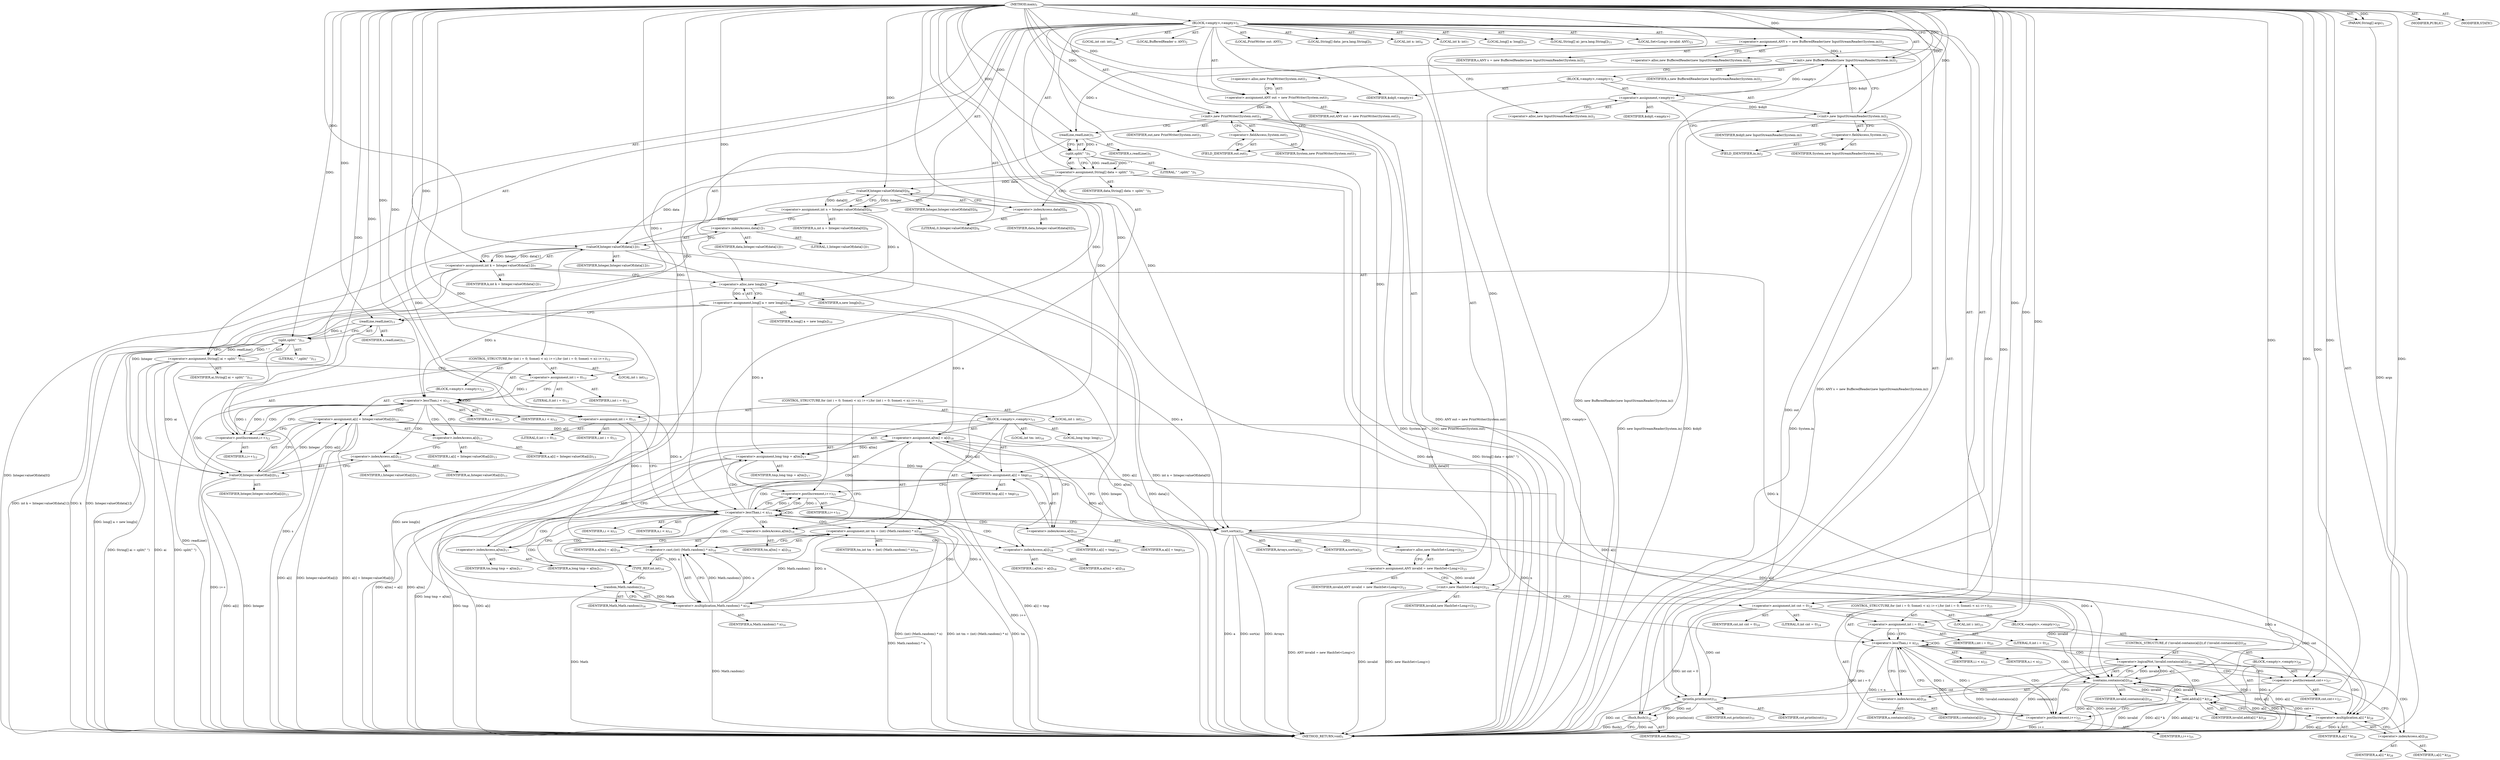 digraph "main" {  
"23" [label = <(METHOD,main)<SUB>1</SUB>> ]
"24" [label = <(PARAM,String[] args)<SUB>1</SUB>> ]
"25" [label = <(BLOCK,&lt;empty&gt;,&lt;empty&gt;)<SUB>1</SUB>> ]
"4" [label = <(LOCAL,BufferedReader s: ANY)<SUB>2</SUB>> ]
"26" [label = <(&lt;operator&gt;.assignment,ANY s = new BufferedReader(new InputStreamReader(System.in)))<SUB>2</SUB>> ]
"27" [label = <(IDENTIFIER,s,ANY s = new BufferedReader(new InputStreamReader(System.in)))<SUB>2</SUB>> ]
"28" [label = <(&lt;operator&gt;.alloc,new BufferedReader(new InputStreamReader(System.in)))<SUB>2</SUB>> ]
"29" [label = <(&lt;init&gt;,new BufferedReader(new InputStreamReader(System.in)))<SUB>2</SUB>> ]
"3" [label = <(IDENTIFIER,s,new BufferedReader(new InputStreamReader(System.in)))<SUB>2</SUB>> ]
"30" [label = <(BLOCK,&lt;empty&gt;,&lt;empty&gt;)<SUB>2</SUB>> ]
"31" [label = <(&lt;operator&gt;.assignment,&lt;empty&gt;)> ]
"32" [label = <(IDENTIFIER,$obj0,&lt;empty&gt;)> ]
"33" [label = <(&lt;operator&gt;.alloc,new InputStreamReader(System.in))<SUB>2</SUB>> ]
"34" [label = <(&lt;init&gt;,new InputStreamReader(System.in))<SUB>2</SUB>> ]
"35" [label = <(IDENTIFIER,$obj0,new InputStreamReader(System.in))> ]
"36" [label = <(&lt;operator&gt;.fieldAccess,System.in)<SUB>2</SUB>> ]
"37" [label = <(IDENTIFIER,System,new InputStreamReader(System.in))<SUB>2</SUB>> ]
"38" [label = <(FIELD_IDENTIFIER,in,in)<SUB>2</SUB>> ]
"39" [label = <(IDENTIFIER,$obj0,&lt;empty&gt;)> ]
"6" [label = <(LOCAL,PrintWriter out: ANY)<SUB>3</SUB>> ]
"40" [label = <(&lt;operator&gt;.assignment,ANY out = new PrintWriter(System.out))<SUB>3</SUB>> ]
"41" [label = <(IDENTIFIER,out,ANY out = new PrintWriter(System.out))<SUB>3</SUB>> ]
"42" [label = <(&lt;operator&gt;.alloc,new PrintWriter(System.out))<SUB>3</SUB>> ]
"43" [label = <(&lt;init&gt;,new PrintWriter(System.out))<SUB>3</SUB>> ]
"5" [label = <(IDENTIFIER,out,new PrintWriter(System.out))<SUB>3</SUB>> ]
"44" [label = <(&lt;operator&gt;.fieldAccess,System.out)<SUB>3</SUB>> ]
"45" [label = <(IDENTIFIER,System,new PrintWriter(System.out))<SUB>3</SUB>> ]
"46" [label = <(FIELD_IDENTIFIER,out,out)<SUB>3</SUB>> ]
"47" [label = <(LOCAL,String[] data: java.lang.String[])<SUB>5</SUB>> ]
"48" [label = <(&lt;operator&gt;.assignment,String[] data = split(&quot; &quot;))<SUB>5</SUB>> ]
"49" [label = <(IDENTIFIER,data,String[] data = split(&quot; &quot;))<SUB>5</SUB>> ]
"50" [label = <(split,split(&quot; &quot;))<SUB>5</SUB>> ]
"51" [label = <(readLine,readLine())<SUB>5</SUB>> ]
"52" [label = <(IDENTIFIER,s,readLine())<SUB>5</SUB>> ]
"53" [label = <(LITERAL,&quot; &quot;,split(&quot; &quot;))<SUB>5</SUB>> ]
"54" [label = <(LOCAL,int n: int)<SUB>6</SUB>> ]
"55" [label = <(&lt;operator&gt;.assignment,int n = Integer.valueOf(data[0]))<SUB>6</SUB>> ]
"56" [label = <(IDENTIFIER,n,int n = Integer.valueOf(data[0]))<SUB>6</SUB>> ]
"57" [label = <(valueOf,Integer.valueOf(data[0]))<SUB>6</SUB>> ]
"58" [label = <(IDENTIFIER,Integer,Integer.valueOf(data[0]))<SUB>6</SUB>> ]
"59" [label = <(&lt;operator&gt;.indexAccess,data[0])<SUB>6</SUB>> ]
"60" [label = <(IDENTIFIER,data,Integer.valueOf(data[0]))<SUB>6</SUB>> ]
"61" [label = <(LITERAL,0,Integer.valueOf(data[0]))<SUB>6</SUB>> ]
"62" [label = <(LOCAL,int k: int)<SUB>7</SUB>> ]
"63" [label = <(&lt;operator&gt;.assignment,int k = Integer.valueOf(data[1]))<SUB>7</SUB>> ]
"64" [label = <(IDENTIFIER,k,int k = Integer.valueOf(data[1]))<SUB>7</SUB>> ]
"65" [label = <(valueOf,Integer.valueOf(data[1]))<SUB>7</SUB>> ]
"66" [label = <(IDENTIFIER,Integer,Integer.valueOf(data[1]))<SUB>7</SUB>> ]
"67" [label = <(&lt;operator&gt;.indexAccess,data[1])<SUB>7</SUB>> ]
"68" [label = <(IDENTIFIER,data,Integer.valueOf(data[1]))<SUB>7</SUB>> ]
"69" [label = <(LITERAL,1,Integer.valueOf(data[1]))<SUB>7</SUB>> ]
"70" [label = <(LOCAL,long[] a: long[])<SUB>10</SUB>> ]
"71" [label = <(&lt;operator&gt;.assignment,long[] a = new long[n])<SUB>10</SUB>> ]
"72" [label = <(IDENTIFIER,a,long[] a = new long[n])<SUB>10</SUB>> ]
"73" [label = <(&lt;operator&gt;.alloc,new long[n])> ]
"74" [label = <(IDENTIFIER,n,new long[n])<SUB>10</SUB>> ]
"75" [label = <(LOCAL,String[] ai: java.lang.String[])<SUB>11</SUB>> ]
"76" [label = <(&lt;operator&gt;.assignment,String[] ai = split(&quot; &quot;))<SUB>11</SUB>> ]
"77" [label = <(IDENTIFIER,ai,String[] ai = split(&quot; &quot;))<SUB>11</SUB>> ]
"78" [label = <(split,split(&quot; &quot;))<SUB>11</SUB>> ]
"79" [label = <(readLine,readLine())<SUB>11</SUB>> ]
"80" [label = <(IDENTIFIER,s,readLine())<SUB>11</SUB>> ]
"81" [label = <(LITERAL,&quot; &quot;,split(&quot; &quot;))<SUB>11</SUB>> ]
"82" [label = <(CONTROL_STRUCTURE,for (int i = 0; Some(i &lt; n); i++),for (int i = 0; Some(i &lt; n); i++))<SUB>12</SUB>> ]
"83" [label = <(LOCAL,int i: int)<SUB>12</SUB>> ]
"84" [label = <(&lt;operator&gt;.assignment,int i = 0)<SUB>12</SUB>> ]
"85" [label = <(IDENTIFIER,i,int i = 0)<SUB>12</SUB>> ]
"86" [label = <(LITERAL,0,int i = 0)<SUB>12</SUB>> ]
"87" [label = <(&lt;operator&gt;.lessThan,i &lt; n)<SUB>12</SUB>> ]
"88" [label = <(IDENTIFIER,i,i &lt; n)<SUB>12</SUB>> ]
"89" [label = <(IDENTIFIER,n,i &lt; n)<SUB>12</SUB>> ]
"90" [label = <(&lt;operator&gt;.postIncrement,i++)<SUB>12</SUB>> ]
"91" [label = <(IDENTIFIER,i,i++)<SUB>12</SUB>> ]
"92" [label = <(BLOCK,&lt;empty&gt;,&lt;empty&gt;)<SUB>12</SUB>> ]
"93" [label = <(&lt;operator&gt;.assignment,a[i] = Integer.valueOf(ai[i]))<SUB>13</SUB>> ]
"94" [label = <(&lt;operator&gt;.indexAccess,a[i])<SUB>13</SUB>> ]
"95" [label = <(IDENTIFIER,a,a[i] = Integer.valueOf(ai[i]))<SUB>13</SUB>> ]
"96" [label = <(IDENTIFIER,i,a[i] = Integer.valueOf(ai[i]))<SUB>13</SUB>> ]
"97" [label = <(valueOf,Integer.valueOf(ai[i]))<SUB>13</SUB>> ]
"98" [label = <(IDENTIFIER,Integer,Integer.valueOf(ai[i]))<SUB>13</SUB>> ]
"99" [label = <(&lt;operator&gt;.indexAccess,ai[i])<SUB>13</SUB>> ]
"100" [label = <(IDENTIFIER,ai,Integer.valueOf(ai[i]))<SUB>13</SUB>> ]
"101" [label = <(IDENTIFIER,i,Integer.valueOf(ai[i]))<SUB>13</SUB>> ]
"102" [label = <(CONTROL_STRUCTURE,for (int i = 0; Some(i &lt; n); i++),for (int i = 0; Some(i &lt; n); i++))<SUB>15</SUB>> ]
"103" [label = <(LOCAL,int i: int)<SUB>15</SUB>> ]
"104" [label = <(&lt;operator&gt;.assignment,int i = 0)<SUB>15</SUB>> ]
"105" [label = <(IDENTIFIER,i,int i = 0)<SUB>15</SUB>> ]
"106" [label = <(LITERAL,0,int i = 0)<SUB>15</SUB>> ]
"107" [label = <(&lt;operator&gt;.lessThan,i &lt; n)<SUB>15</SUB>> ]
"108" [label = <(IDENTIFIER,i,i &lt; n)<SUB>15</SUB>> ]
"109" [label = <(IDENTIFIER,n,i &lt; n)<SUB>15</SUB>> ]
"110" [label = <(&lt;operator&gt;.postIncrement,i++)<SUB>15</SUB>> ]
"111" [label = <(IDENTIFIER,i,i++)<SUB>15</SUB>> ]
"112" [label = <(BLOCK,&lt;empty&gt;,&lt;empty&gt;)<SUB>15</SUB>> ]
"113" [label = <(LOCAL,int tm: int)<SUB>16</SUB>> ]
"114" [label = <(&lt;operator&gt;.assignment,int tm = (int) (Math.random() * n))<SUB>16</SUB>> ]
"115" [label = <(IDENTIFIER,tm,int tm = (int) (Math.random() * n))<SUB>16</SUB>> ]
"116" [label = <(&lt;operator&gt;.cast,(int) (Math.random() * n))<SUB>16</SUB>> ]
"117" [label = <(TYPE_REF,int,int)<SUB>16</SUB>> ]
"118" [label = <(&lt;operator&gt;.multiplication,Math.random() * n)<SUB>16</SUB>> ]
"119" [label = <(random,Math.random())<SUB>16</SUB>> ]
"120" [label = <(IDENTIFIER,Math,Math.random())<SUB>16</SUB>> ]
"121" [label = <(IDENTIFIER,n,Math.random() * n)<SUB>16</SUB>> ]
"122" [label = <(LOCAL,long tmp: long)<SUB>17</SUB>> ]
"123" [label = <(&lt;operator&gt;.assignment,long tmp = a[tm])<SUB>17</SUB>> ]
"124" [label = <(IDENTIFIER,tmp,long tmp = a[tm])<SUB>17</SUB>> ]
"125" [label = <(&lt;operator&gt;.indexAccess,a[tm])<SUB>17</SUB>> ]
"126" [label = <(IDENTIFIER,a,long tmp = a[tm])<SUB>17</SUB>> ]
"127" [label = <(IDENTIFIER,tm,long tmp = a[tm])<SUB>17</SUB>> ]
"128" [label = <(&lt;operator&gt;.assignment,a[tm] = a[i])<SUB>18</SUB>> ]
"129" [label = <(&lt;operator&gt;.indexAccess,a[tm])<SUB>18</SUB>> ]
"130" [label = <(IDENTIFIER,a,a[tm] = a[i])<SUB>18</SUB>> ]
"131" [label = <(IDENTIFIER,tm,a[tm] = a[i])<SUB>18</SUB>> ]
"132" [label = <(&lt;operator&gt;.indexAccess,a[i])<SUB>18</SUB>> ]
"133" [label = <(IDENTIFIER,a,a[tm] = a[i])<SUB>18</SUB>> ]
"134" [label = <(IDENTIFIER,i,a[tm] = a[i])<SUB>18</SUB>> ]
"135" [label = <(&lt;operator&gt;.assignment,a[i] = tmp)<SUB>19</SUB>> ]
"136" [label = <(&lt;operator&gt;.indexAccess,a[i])<SUB>19</SUB>> ]
"137" [label = <(IDENTIFIER,a,a[i] = tmp)<SUB>19</SUB>> ]
"138" [label = <(IDENTIFIER,i,a[i] = tmp)<SUB>19</SUB>> ]
"139" [label = <(IDENTIFIER,tmp,a[i] = tmp)<SUB>19</SUB>> ]
"140" [label = <(sort,sort(a))<SUB>21</SUB>> ]
"141" [label = <(IDENTIFIER,Arrays,sort(a))<SUB>21</SUB>> ]
"142" [label = <(IDENTIFIER,a,sort(a))<SUB>21</SUB>> ]
"8" [label = <(LOCAL,Set&lt;Long&gt; invalid: ANY)<SUB>23</SUB>> ]
"143" [label = <(&lt;operator&gt;.assignment,ANY invalid = new HashSet&lt;Long&gt;())<SUB>23</SUB>> ]
"144" [label = <(IDENTIFIER,invalid,ANY invalid = new HashSet&lt;Long&gt;())<SUB>23</SUB>> ]
"145" [label = <(&lt;operator&gt;.alloc,new HashSet&lt;Long&gt;())<SUB>23</SUB>> ]
"146" [label = <(&lt;init&gt;,new HashSet&lt;Long&gt;())<SUB>23</SUB>> ]
"7" [label = <(IDENTIFIER,invalid,new HashSet&lt;Long&gt;())<SUB>23</SUB>> ]
"147" [label = <(LOCAL,int cnt: int)<SUB>24</SUB>> ]
"148" [label = <(&lt;operator&gt;.assignment,int cnt = 0)<SUB>24</SUB>> ]
"149" [label = <(IDENTIFIER,cnt,int cnt = 0)<SUB>24</SUB>> ]
"150" [label = <(LITERAL,0,int cnt = 0)<SUB>24</SUB>> ]
"151" [label = <(CONTROL_STRUCTURE,for (int i = 0; Some(i &lt; n); i++),for (int i = 0; Some(i &lt; n); i++))<SUB>25</SUB>> ]
"152" [label = <(LOCAL,int i: int)<SUB>25</SUB>> ]
"153" [label = <(&lt;operator&gt;.assignment,int i = 0)<SUB>25</SUB>> ]
"154" [label = <(IDENTIFIER,i,int i = 0)<SUB>25</SUB>> ]
"155" [label = <(LITERAL,0,int i = 0)<SUB>25</SUB>> ]
"156" [label = <(&lt;operator&gt;.lessThan,i &lt; n)<SUB>25</SUB>> ]
"157" [label = <(IDENTIFIER,i,i &lt; n)<SUB>25</SUB>> ]
"158" [label = <(IDENTIFIER,n,i &lt; n)<SUB>25</SUB>> ]
"159" [label = <(&lt;operator&gt;.postIncrement,i++)<SUB>25</SUB>> ]
"160" [label = <(IDENTIFIER,i,i++)<SUB>25</SUB>> ]
"161" [label = <(BLOCK,&lt;empty&gt;,&lt;empty&gt;)<SUB>25</SUB>> ]
"162" [label = <(CONTROL_STRUCTURE,if (!invalid.contains(a[i])),if (!invalid.contains(a[i])))<SUB>26</SUB>> ]
"163" [label = <(&lt;operator&gt;.logicalNot,!invalid.contains(a[i]))<SUB>26</SUB>> ]
"164" [label = <(contains,contains(a[i]))<SUB>26</SUB>> ]
"165" [label = <(IDENTIFIER,invalid,contains(a[i]))<SUB>26</SUB>> ]
"166" [label = <(&lt;operator&gt;.indexAccess,a[i])<SUB>26</SUB>> ]
"167" [label = <(IDENTIFIER,a,contains(a[i]))<SUB>26</SUB>> ]
"168" [label = <(IDENTIFIER,i,contains(a[i]))<SUB>26</SUB>> ]
"169" [label = <(BLOCK,&lt;empty&gt;,&lt;empty&gt;)<SUB>26</SUB>> ]
"170" [label = <(&lt;operator&gt;.postIncrement,cnt++)<SUB>27</SUB>> ]
"171" [label = <(IDENTIFIER,cnt,cnt++)<SUB>27</SUB>> ]
"172" [label = <(add,add(a[i] * k))<SUB>28</SUB>> ]
"173" [label = <(IDENTIFIER,invalid,add(a[i] * k))<SUB>28</SUB>> ]
"174" [label = <(&lt;operator&gt;.multiplication,a[i] * k)<SUB>28</SUB>> ]
"175" [label = <(&lt;operator&gt;.indexAccess,a[i])<SUB>28</SUB>> ]
"176" [label = <(IDENTIFIER,a,a[i] * k)<SUB>28</SUB>> ]
"177" [label = <(IDENTIFIER,i,a[i] * k)<SUB>28</SUB>> ]
"178" [label = <(IDENTIFIER,k,a[i] * k)<SUB>28</SUB>> ]
"179" [label = <(println,println(cnt))<SUB>31</SUB>> ]
"180" [label = <(IDENTIFIER,out,println(cnt))<SUB>31</SUB>> ]
"181" [label = <(IDENTIFIER,cnt,println(cnt))<SUB>31</SUB>> ]
"182" [label = <(flush,flush())<SUB>32</SUB>> ]
"183" [label = <(IDENTIFIER,out,flush())<SUB>32</SUB>> ]
"184" [label = <(MODIFIER,PUBLIC)> ]
"185" [label = <(MODIFIER,STATIC)> ]
"186" [label = <(METHOD_RETURN,void)<SUB>1</SUB>> ]
  "23" -> "24"  [ label = "AST: "] 
  "23" -> "25"  [ label = "AST: "] 
  "23" -> "184"  [ label = "AST: "] 
  "23" -> "185"  [ label = "AST: "] 
  "23" -> "186"  [ label = "AST: "] 
  "25" -> "4"  [ label = "AST: "] 
  "25" -> "26"  [ label = "AST: "] 
  "25" -> "29"  [ label = "AST: "] 
  "25" -> "6"  [ label = "AST: "] 
  "25" -> "40"  [ label = "AST: "] 
  "25" -> "43"  [ label = "AST: "] 
  "25" -> "47"  [ label = "AST: "] 
  "25" -> "48"  [ label = "AST: "] 
  "25" -> "54"  [ label = "AST: "] 
  "25" -> "55"  [ label = "AST: "] 
  "25" -> "62"  [ label = "AST: "] 
  "25" -> "63"  [ label = "AST: "] 
  "25" -> "70"  [ label = "AST: "] 
  "25" -> "71"  [ label = "AST: "] 
  "25" -> "75"  [ label = "AST: "] 
  "25" -> "76"  [ label = "AST: "] 
  "25" -> "82"  [ label = "AST: "] 
  "25" -> "102"  [ label = "AST: "] 
  "25" -> "140"  [ label = "AST: "] 
  "25" -> "8"  [ label = "AST: "] 
  "25" -> "143"  [ label = "AST: "] 
  "25" -> "146"  [ label = "AST: "] 
  "25" -> "147"  [ label = "AST: "] 
  "25" -> "148"  [ label = "AST: "] 
  "25" -> "151"  [ label = "AST: "] 
  "25" -> "179"  [ label = "AST: "] 
  "25" -> "182"  [ label = "AST: "] 
  "26" -> "27"  [ label = "AST: "] 
  "26" -> "28"  [ label = "AST: "] 
  "29" -> "3"  [ label = "AST: "] 
  "29" -> "30"  [ label = "AST: "] 
  "30" -> "31"  [ label = "AST: "] 
  "30" -> "34"  [ label = "AST: "] 
  "30" -> "39"  [ label = "AST: "] 
  "31" -> "32"  [ label = "AST: "] 
  "31" -> "33"  [ label = "AST: "] 
  "34" -> "35"  [ label = "AST: "] 
  "34" -> "36"  [ label = "AST: "] 
  "36" -> "37"  [ label = "AST: "] 
  "36" -> "38"  [ label = "AST: "] 
  "40" -> "41"  [ label = "AST: "] 
  "40" -> "42"  [ label = "AST: "] 
  "43" -> "5"  [ label = "AST: "] 
  "43" -> "44"  [ label = "AST: "] 
  "44" -> "45"  [ label = "AST: "] 
  "44" -> "46"  [ label = "AST: "] 
  "48" -> "49"  [ label = "AST: "] 
  "48" -> "50"  [ label = "AST: "] 
  "50" -> "51"  [ label = "AST: "] 
  "50" -> "53"  [ label = "AST: "] 
  "51" -> "52"  [ label = "AST: "] 
  "55" -> "56"  [ label = "AST: "] 
  "55" -> "57"  [ label = "AST: "] 
  "57" -> "58"  [ label = "AST: "] 
  "57" -> "59"  [ label = "AST: "] 
  "59" -> "60"  [ label = "AST: "] 
  "59" -> "61"  [ label = "AST: "] 
  "63" -> "64"  [ label = "AST: "] 
  "63" -> "65"  [ label = "AST: "] 
  "65" -> "66"  [ label = "AST: "] 
  "65" -> "67"  [ label = "AST: "] 
  "67" -> "68"  [ label = "AST: "] 
  "67" -> "69"  [ label = "AST: "] 
  "71" -> "72"  [ label = "AST: "] 
  "71" -> "73"  [ label = "AST: "] 
  "73" -> "74"  [ label = "AST: "] 
  "76" -> "77"  [ label = "AST: "] 
  "76" -> "78"  [ label = "AST: "] 
  "78" -> "79"  [ label = "AST: "] 
  "78" -> "81"  [ label = "AST: "] 
  "79" -> "80"  [ label = "AST: "] 
  "82" -> "83"  [ label = "AST: "] 
  "82" -> "84"  [ label = "AST: "] 
  "82" -> "87"  [ label = "AST: "] 
  "82" -> "90"  [ label = "AST: "] 
  "82" -> "92"  [ label = "AST: "] 
  "84" -> "85"  [ label = "AST: "] 
  "84" -> "86"  [ label = "AST: "] 
  "87" -> "88"  [ label = "AST: "] 
  "87" -> "89"  [ label = "AST: "] 
  "90" -> "91"  [ label = "AST: "] 
  "92" -> "93"  [ label = "AST: "] 
  "93" -> "94"  [ label = "AST: "] 
  "93" -> "97"  [ label = "AST: "] 
  "94" -> "95"  [ label = "AST: "] 
  "94" -> "96"  [ label = "AST: "] 
  "97" -> "98"  [ label = "AST: "] 
  "97" -> "99"  [ label = "AST: "] 
  "99" -> "100"  [ label = "AST: "] 
  "99" -> "101"  [ label = "AST: "] 
  "102" -> "103"  [ label = "AST: "] 
  "102" -> "104"  [ label = "AST: "] 
  "102" -> "107"  [ label = "AST: "] 
  "102" -> "110"  [ label = "AST: "] 
  "102" -> "112"  [ label = "AST: "] 
  "104" -> "105"  [ label = "AST: "] 
  "104" -> "106"  [ label = "AST: "] 
  "107" -> "108"  [ label = "AST: "] 
  "107" -> "109"  [ label = "AST: "] 
  "110" -> "111"  [ label = "AST: "] 
  "112" -> "113"  [ label = "AST: "] 
  "112" -> "114"  [ label = "AST: "] 
  "112" -> "122"  [ label = "AST: "] 
  "112" -> "123"  [ label = "AST: "] 
  "112" -> "128"  [ label = "AST: "] 
  "112" -> "135"  [ label = "AST: "] 
  "114" -> "115"  [ label = "AST: "] 
  "114" -> "116"  [ label = "AST: "] 
  "116" -> "117"  [ label = "AST: "] 
  "116" -> "118"  [ label = "AST: "] 
  "118" -> "119"  [ label = "AST: "] 
  "118" -> "121"  [ label = "AST: "] 
  "119" -> "120"  [ label = "AST: "] 
  "123" -> "124"  [ label = "AST: "] 
  "123" -> "125"  [ label = "AST: "] 
  "125" -> "126"  [ label = "AST: "] 
  "125" -> "127"  [ label = "AST: "] 
  "128" -> "129"  [ label = "AST: "] 
  "128" -> "132"  [ label = "AST: "] 
  "129" -> "130"  [ label = "AST: "] 
  "129" -> "131"  [ label = "AST: "] 
  "132" -> "133"  [ label = "AST: "] 
  "132" -> "134"  [ label = "AST: "] 
  "135" -> "136"  [ label = "AST: "] 
  "135" -> "139"  [ label = "AST: "] 
  "136" -> "137"  [ label = "AST: "] 
  "136" -> "138"  [ label = "AST: "] 
  "140" -> "141"  [ label = "AST: "] 
  "140" -> "142"  [ label = "AST: "] 
  "143" -> "144"  [ label = "AST: "] 
  "143" -> "145"  [ label = "AST: "] 
  "146" -> "7"  [ label = "AST: "] 
  "148" -> "149"  [ label = "AST: "] 
  "148" -> "150"  [ label = "AST: "] 
  "151" -> "152"  [ label = "AST: "] 
  "151" -> "153"  [ label = "AST: "] 
  "151" -> "156"  [ label = "AST: "] 
  "151" -> "159"  [ label = "AST: "] 
  "151" -> "161"  [ label = "AST: "] 
  "153" -> "154"  [ label = "AST: "] 
  "153" -> "155"  [ label = "AST: "] 
  "156" -> "157"  [ label = "AST: "] 
  "156" -> "158"  [ label = "AST: "] 
  "159" -> "160"  [ label = "AST: "] 
  "161" -> "162"  [ label = "AST: "] 
  "162" -> "163"  [ label = "AST: "] 
  "162" -> "169"  [ label = "AST: "] 
  "163" -> "164"  [ label = "AST: "] 
  "164" -> "165"  [ label = "AST: "] 
  "164" -> "166"  [ label = "AST: "] 
  "166" -> "167"  [ label = "AST: "] 
  "166" -> "168"  [ label = "AST: "] 
  "169" -> "170"  [ label = "AST: "] 
  "169" -> "172"  [ label = "AST: "] 
  "170" -> "171"  [ label = "AST: "] 
  "172" -> "173"  [ label = "AST: "] 
  "172" -> "174"  [ label = "AST: "] 
  "174" -> "175"  [ label = "AST: "] 
  "174" -> "178"  [ label = "AST: "] 
  "175" -> "176"  [ label = "AST: "] 
  "175" -> "177"  [ label = "AST: "] 
  "179" -> "180"  [ label = "AST: "] 
  "179" -> "181"  [ label = "AST: "] 
  "182" -> "183"  [ label = "AST: "] 
  "26" -> "33"  [ label = "CFG: "] 
  "29" -> "42"  [ label = "CFG: "] 
  "40" -> "46"  [ label = "CFG: "] 
  "43" -> "51"  [ label = "CFG: "] 
  "48" -> "59"  [ label = "CFG: "] 
  "55" -> "67"  [ label = "CFG: "] 
  "63" -> "73"  [ label = "CFG: "] 
  "71" -> "79"  [ label = "CFG: "] 
  "76" -> "84"  [ label = "CFG: "] 
  "140" -> "145"  [ label = "CFG: "] 
  "143" -> "146"  [ label = "CFG: "] 
  "146" -> "148"  [ label = "CFG: "] 
  "148" -> "153"  [ label = "CFG: "] 
  "179" -> "182"  [ label = "CFG: "] 
  "182" -> "186"  [ label = "CFG: "] 
  "28" -> "26"  [ label = "CFG: "] 
  "42" -> "40"  [ label = "CFG: "] 
  "44" -> "43"  [ label = "CFG: "] 
  "50" -> "48"  [ label = "CFG: "] 
  "57" -> "55"  [ label = "CFG: "] 
  "65" -> "63"  [ label = "CFG: "] 
  "73" -> "71"  [ label = "CFG: "] 
  "78" -> "76"  [ label = "CFG: "] 
  "84" -> "87"  [ label = "CFG: "] 
  "87" -> "94"  [ label = "CFG: "] 
  "87" -> "104"  [ label = "CFG: "] 
  "90" -> "87"  [ label = "CFG: "] 
  "104" -> "107"  [ label = "CFG: "] 
  "107" -> "117"  [ label = "CFG: "] 
  "107" -> "140"  [ label = "CFG: "] 
  "110" -> "107"  [ label = "CFG: "] 
  "145" -> "143"  [ label = "CFG: "] 
  "153" -> "156"  [ label = "CFG: "] 
  "156" -> "166"  [ label = "CFG: "] 
  "156" -> "179"  [ label = "CFG: "] 
  "159" -> "156"  [ label = "CFG: "] 
  "31" -> "38"  [ label = "CFG: "] 
  "34" -> "29"  [ label = "CFG: "] 
  "46" -> "44"  [ label = "CFG: "] 
  "51" -> "50"  [ label = "CFG: "] 
  "59" -> "57"  [ label = "CFG: "] 
  "67" -> "65"  [ label = "CFG: "] 
  "79" -> "78"  [ label = "CFG: "] 
  "93" -> "90"  [ label = "CFG: "] 
  "114" -> "125"  [ label = "CFG: "] 
  "123" -> "129"  [ label = "CFG: "] 
  "128" -> "136"  [ label = "CFG: "] 
  "135" -> "110"  [ label = "CFG: "] 
  "33" -> "31"  [ label = "CFG: "] 
  "36" -> "34"  [ label = "CFG: "] 
  "94" -> "99"  [ label = "CFG: "] 
  "97" -> "93"  [ label = "CFG: "] 
  "116" -> "114"  [ label = "CFG: "] 
  "125" -> "123"  [ label = "CFG: "] 
  "129" -> "132"  [ label = "CFG: "] 
  "132" -> "128"  [ label = "CFG: "] 
  "136" -> "135"  [ label = "CFG: "] 
  "163" -> "170"  [ label = "CFG: "] 
  "163" -> "159"  [ label = "CFG: "] 
  "38" -> "36"  [ label = "CFG: "] 
  "99" -> "97"  [ label = "CFG: "] 
  "117" -> "119"  [ label = "CFG: "] 
  "118" -> "116"  [ label = "CFG: "] 
  "164" -> "163"  [ label = "CFG: "] 
  "170" -> "175"  [ label = "CFG: "] 
  "172" -> "159"  [ label = "CFG: "] 
  "119" -> "118"  [ label = "CFG: "] 
  "166" -> "164"  [ label = "CFG: "] 
  "174" -> "172"  [ label = "CFG: "] 
  "175" -> "174"  [ label = "CFG: "] 
  "23" -> "28"  [ label = "CFG: "] 
  "24" -> "186"  [ label = "DDG: args"] 
  "26" -> "186"  [ label = "DDG: ANY s = new BufferedReader(new InputStreamReader(System.in))"] 
  "31" -> "186"  [ label = "DDG: &lt;empty&gt;"] 
  "34" -> "186"  [ label = "DDG: $obj0"] 
  "34" -> "186"  [ label = "DDG: System.in"] 
  "34" -> "186"  [ label = "DDG: new InputStreamReader(System.in)"] 
  "29" -> "186"  [ label = "DDG: new BufferedReader(new InputStreamReader(System.in))"] 
  "40" -> "186"  [ label = "DDG: ANY out = new PrintWriter(System.out)"] 
  "43" -> "186"  [ label = "DDG: System.out"] 
  "43" -> "186"  [ label = "DDG: new PrintWriter(System.out)"] 
  "48" -> "186"  [ label = "DDG: data"] 
  "48" -> "186"  [ label = "DDG: String[] data = split(&quot; &quot;)"] 
  "57" -> "186"  [ label = "DDG: data[0]"] 
  "55" -> "186"  [ label = "DDG: Integer.valueOf(data[0])"] 
  "55" -> "186"  [ label = "DDG: int n = Integer.valueOf(data[0])"] 
  "63" -> "186"  [ label = "DDG: k"] 
  "65" -> "186"  [ label = "DDG: Integer"] 
  "65" -> "186"  [ label = "DDG: data[1]"] 
  "63" -> "186"  [ label = "DDG: Integer.valueOf(data[1])"] 
  "63" -> "186"  [ label = "DDG: int k = Integer.valueOf(data[1])"] 
  "71" -> "186"  [ label = "DDG: new long[n]"] 
  "71" -> "186"  [ label = "DDG: long[] a = new long[n]"] 
  "76" -> "186"  [ label = "DDG: ai"] 
  "79" -> "186"  [ label = "DDG: s"] 
  "78" -> "186"  [ label = "DDG: readLine()"] 
  "76" -> "186"  [ label = "DDG: split(&quot; &quot;)"] 
  "76" -> "186"  [ label = "DDG: String[] ai = split(&quot; &quot;)"] 
  "140" -> "186"  [ label = "DDG: a"] 
  "140" -> "186"  [ label = "DDG: sort(a)"] 
  "143" -> "186"  [ label = "DDG: ANY invalid = new HashSet&lt;Long&gt;()"] 
  "146" -> "186"  [ label = "DDG: invalid"] 
  "146" -> "186"  [ label = "DDG: new HashSet&lt;Long&gt;()"] 
  "148" -> "186"  [ label = "DDG: int cnt = 0"] 
  "153" -> "186"  [ label = "DDG: int i = 0"] 
  "156" -> "186"  [ label = "DDG: i"] 
  "156" -> "186"  [ label = "DDG: n"] 
  "156" -> "186"  [ label = "DDG: i &lt; n"] 
  "179" -> "186"  [ label = "DDG: cnt"] 
  "179" -> "186"  [ label = "DDG: println(cnt)"] 
  "182" -> "186"  [ label = "DDG: out"] 
  "182" -> "186"  [ label = "DDG: flush()"] 
  "164" -> "186"  [ label = "DDG: invalid"] 
  "164" -> "186"  [ label = "DDG: a[i]"] 
  "163" -> "186"  [ label = "DDG: contains(a[i])"] 
  "163" -> "186"  [ label = "DDG: !invalid.contains(a[i])"] 
  "170" -> "186"  [ label = "DDG: cnt++"] 
  "172" -> "186"  [ label = "DDG: invalid"] 
  "174" -> "186"  [ label = "DDG: a[i]"] 
  "174" -> "186"  [ label = "DDG: k"] 
  "172" -> "186"  [ label = "DDG: a[i] * k"] 
  "172" -> "186"  [ label = "DDG: add(a[i] * k)"] 
  "159" -> "186"  [ label = "DDG: i++"] 
  "114" -> "186"  [ label = "DDG: tm"] 
  "118" -> "186"  [ label = "DDG: Math.random()"] 
  "116" -> "186"  [ label = "DDG: Math.random() * n"] 
  "114" -> "186"  [ label = "DDG: (int) (Math.random() * n)"] 
  "114" -> "186"  [ label = "DDG: int tm = (int) (Math.random() * n)"] 
  "123" -> "186"  [ label = "DDG: long tmp = a[tm]"] 
  "128" -> "186"  [ label = "DDG: a[tm]"] 
  "128" -> "186"  [ label = "DDG: a[tm] = a[i]"] 
  "135" -> "186"  [ label = "DDG: a[i]"] 
  "135" -> "186"  [ label = "DDG: tmp"] 
  "135" -> "186"  [ label = "DDG: a[i] = tmp"] 
  "110" -> "186"  [ label = "DDG: i++"] 
  "93" -> "186"  [ label = "DDG: a[i]"] 
  "97" -> "186"  [ label = "DDG: Integer"] 
  "97" -> "186"  [ label = "DDG: ai[i]"] 
  "93" -> "186"  [ label = "DDG: Integer.valueOf(ai[i])"] 
  "93" -> "186"  [ label = "DDG: a[i] = Integer.valueOf(ai[i])"] 
  "90" -> "186"  [ label = "DDG: i++"] 
  "140" -> "186"  [ label = "DDG: Arrays"] 
  "119" -> "186"  [ label = "DDG: Math"] 
  "23" -> "24"  [ label = "DDG: "] 
  "23" -> "26"  [ label = "DDG: "] 
  "23" -> "40"  [ label = "DDG: "] 
  "50" -> "48"  [ label = "DDG: readLine()"] 
  "50" -> "48"  [ label = "DDG: &quot; &quot;"] 
  "57" -> "55"  [ label = "DDG: Integer"] 
  "57" -> "55"  [ label = "DDG: data[0]"] 
  "65" -> "63"  [ label = "DDG: Integer"] 
  "65" -> "63"  [ label = "DDG: data[1]"] 
  "73" -> "71"  [ label = "DDG: n"] 
  "78" -> "76"  [ label = "DDG: readLine()"] 
  "78" -> "76"  [ label = "DDG: &quot; &quot;"] 
  "23" -> "143"  [ label = "DDG: "] 
  "23" -> "148"  [ label = "DDG: "] 
  "26" -> "29"  [ label = "DDG: s"] 
  "23" -> "29"  [ label = "DDG: "] 
  "31" -> "29"  [ label = "DDG: &lt;empty&gt;"] 
  "34" -> "29"  [ label = "DDG: $obj0"] 
  "40" -> "43"  [ label = "DDG: out"] 
  "23" -> "43"  [ label = "DDG: "] 
  "23" -> "84"  [ label = "DDG: "] 
  "23" -> "104"  [ label = "DDG: "] 
  "23" -> "140"  [ label = "DDG: "] 
  "71" -> "140"  [ label = "DDG: a"] 
  "128" -> "140"  [ label = "DDG: a[tm]"] 
  "135" -> "140"  [ label = "DDG: a[i]"] 
  "93" -> "140"  [ label = "DDG: a[i]"] 
  "143" -> "146"  [ label = "DDG: invalid"] 
  "23" -> "146"  [ label = "DDG: "] 
  "23" -> "153"  [ label = "DDG: "] 
  "43" -> "179"  [ label = "DDG: out"] 
  "23" -> "179"  [ label = "DDG: "] 
  "148" -> "179"  [ label = "DDG: cnt"] 
  "170" -> "179"  [ label = "DDG: cnt"] 
  "179" -> "182"  [ label = "DDG: out"] 
  "23" -> "182"  [ label = "DDG: "] 
  "23" -> "31"  [ label = "DDG: "] 
  "23" -> "39"  [ label = "DDG: "] 
  "51" -> "50"  [ label = "DDG: s"] 
  "23" -> "50"  [ label = "DDG: "] 
  "23" -> "57"  [ label = "DDG: "] 
  "48" -> "57"  [ label = "DDG: data"] 
  "57" -> "65"  [ label = "DDG: Integer"] 
  "23" -> "65"  [ label = "DDG: "] 
  "48" -> "65"  [ label = "DDG: data"] 
  "55" -> "73"  [ label = "DDG: n"] 
  "23" -> "73"  [ label = "DDG: "] 
  "79" -> "78"  [ label = "DDG: s"] 
  "23" -> "78"  [ label = "DDG: "] 
  "84" -> "87"  [ label = "DDG: i"] 
  "90" -> "87"  [ label = "DDG: i"] 
  "23" -> "87"  [ label = "DDG: "] 
  "73" -> "87"  [ label = "DDG: n"] 
  "87" -> "90"  [ label = "DDG: i"] 
  "23" -> "90"  [ label = "DDG: "] 
  "97" -> "93"  [ label = "DDG: Integer"] 
  "97" -> "93"  [ label = "DDG: ai[i]"] 
  "104" -> "107"  [ label = "DDG: i"] 
  "110" -> "107"  [ label = "DDG: i"] 
  "23" -> "107"  [ label = "DDG: "] 
  "87" -> "107"  [ label = "DDG: n"] 
  "118" -> "107"  [ label = "DDG: n"] 
  "107" -> "110"  [ label = "DDG: i"] 
  "23" -> "110"  [ label = "DDG: "] 
  "23" -> "114"  [ label = "DDG: "] 
  "118" -> "114"  [ label = "DDG: Math.random()"] 
  "118" -> "114"  [ label = "DDG: n"] 
  "71" -> "123"  [ label = "DDG: a"] 
  "128" -> "123"  [ label = "DDG: a[tm]"] 
  "71" -> "128"  [ label = "DDG: a"] 
  "135" -> "128"  [ label = "DDG: a[i]"] 
  "93" -> "128"  [ label = "DDG: a[i]"] 
  "123" -> "135"  [ label = "DDG: tmp"] 
  "23" -> "135"  [ label = "DDG: "] 
  "153" -> "156"  [ label = "DDG: i"] 
  "159" -> "156"  [ label = "DDG: i"] 
  "23" -> "156"  [ label = "DDG: "] 
  "107" -> "156"  [ label = "DDG: n"] 
  "156" -> "159"  [ label = "DDG: i"] 
  "23" -> "159"  [ label = "DDG: "] 
  "31" -> "34"  [ label = "DDG: $obj0"] 
  "23" -> "34"  [ label = "DDG: "] 
  "29" -> "51"  [ label = "DDG: s"] 
  "23" -> "51"  [ label = "DDG: "] 
  "51" -> "79"  [ label = "DDG: s"] 
  "23" -> "79"  [ label = "DDG: "] 
  "65" -> "97"  [ label = "DDG: Integer"] 
  "23" -> "97"  [ label = "DDG: "] 
  "76" -> "97"  [ label = "DDG: ai"] 
  "23" -> "116"  [ label = "DDG: "] 
  "118" -> "116"  [ label = "DDG: Math.random()"] 
  "118" -> "116"  [ label = "DDG: n"] 
  "164" -> "163"  [ label = "DDG: invalid"] 
  "164" -> "163"  [ label = "DDG: a[i]"] 
  "119" -> "118"  [ label = "DDG: Math"] 
  "107" -> "118"  [ label = "DDG: n"] 
  "23" -> "118"  [ label = "DDG: "] 
  "146" -> "164"  [ label = "DDG: invalid"] 
  "172" -> "164"  [ label = "DDG: invalid"] 
  "23" -> "164"  [ label = "DDG: "] 
  "140" -> "164"  [ label = "DDG: a"] 
  "174" -> "164"  [ label = "DDG: a[i]"] 
  "135" -> "164"  [ label = "DDG: a[i]"] 
  "93" -> "164"  [ label = "DDG: a[i]"] 
  "148" -> "170"  [ label = "DDG: cnt"] 
  "23" -> "170"  [ label = "DDG: "] 
  "164" -> "172"  [ label = "DDG: invalid"] 
  "23" -> "172"  [ label = "DDG: "] 
  "174" -> "172"  [ label = "DDG: a[i]"] 
  "174" -> "172"  [ label = "DDG: k"] 
  "23" -> "119"  [ label = "DDG: "] 
  "140" -> "174"  [ label = "DDG: a"] 
  "164" -> "174"  [ label = "DDG: a[i]"] 
  "63" -> "174"  [ label = "DDG: k"] 
  "23" -> "174"  [ label = "DDG: "] 
  "87" -> "94"  [ label = "CDG: "] 
  "87" -> "99"  [ label = "CDG: "] 
  "87" -> "87"  [ label = "CDG: "] 
  "87" -> "97"  [ label = "CDG: "] 
  "87" -> "93"  [ label = "CDG: "] 
  "87" -> "90"  [ label = "CDG: "] 
  "107" -> "107"  [ label = "CDG: "] 
  "107" -> "136"  [ label = "CDG: "] 
  "107" -> "116"  [ label = "CDG: "] 
  "107" -> "128"  [ label = "CDG: "] 
  "107" -> "114"  [ label = "CDG: "] 
  "107" -> "132"  [ label = "CDG: "] 
  "107" -> "119"  [ label = "CDG: "] 
  "107" -> "123"  [ label = "CDG: "] 
  "107" -> "129"  [ label = "CDG: "] 
  "107" -> "118"  [ label = "CDG: "] 
  "107" -> "135"  [ label = "CDG: "] 
  "107" -> "110"  [ label = "CDG: "] 
  "107" -> "117"  [ label = "CDG: "] 
  "107" -> "125"  [ label = "CDG: "] 
  "156" -> "163"  [ label = "CDG: "] 
  "156" -> "166"  [ label = "CDG: "] 
  "156" -> "159"  [ label = "CDG: "] 
  "156" -> "164"  [ label = "CDG: "] 
  "156" -> "156"  [ label = "CDG: "] 
  "163" -> "170"  [ label = "CDG: "] 
  "163" -> "174"  [ label = "CDG: "] 
  "163" -> "175"  [ label = "CDG: "] 
  "163" -> "172"  [ label = "CDG: "] 
}
